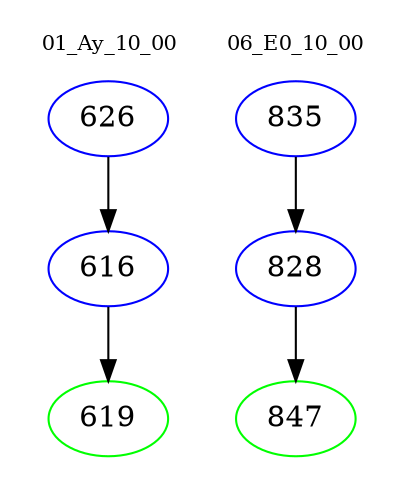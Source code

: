 digraph{
subgraph cluster_0 {
color = white
label = "01_Ay_10_00";
fontsize=10;
T0_626 [label="626", color="blue"]
T0_626 -> T0_616 [color="black"]
T0_616 [label="616", color="blue"]
T0_616 -> T0_619 [color="black"]
T0_619 [label="619", color="green"]
}
subgraph cluster_1 {
color = white
label = "06_E0_10_00";
fontsize=10;
T1_835 [label="835", color="blue"]
T1_835 -> T1_828 [color="black"]
T1_828 [label="828", color="blue"]
T1_828 -> T1_847 [color="black"]
T1_847 [label="847", color="green"]
}
}
